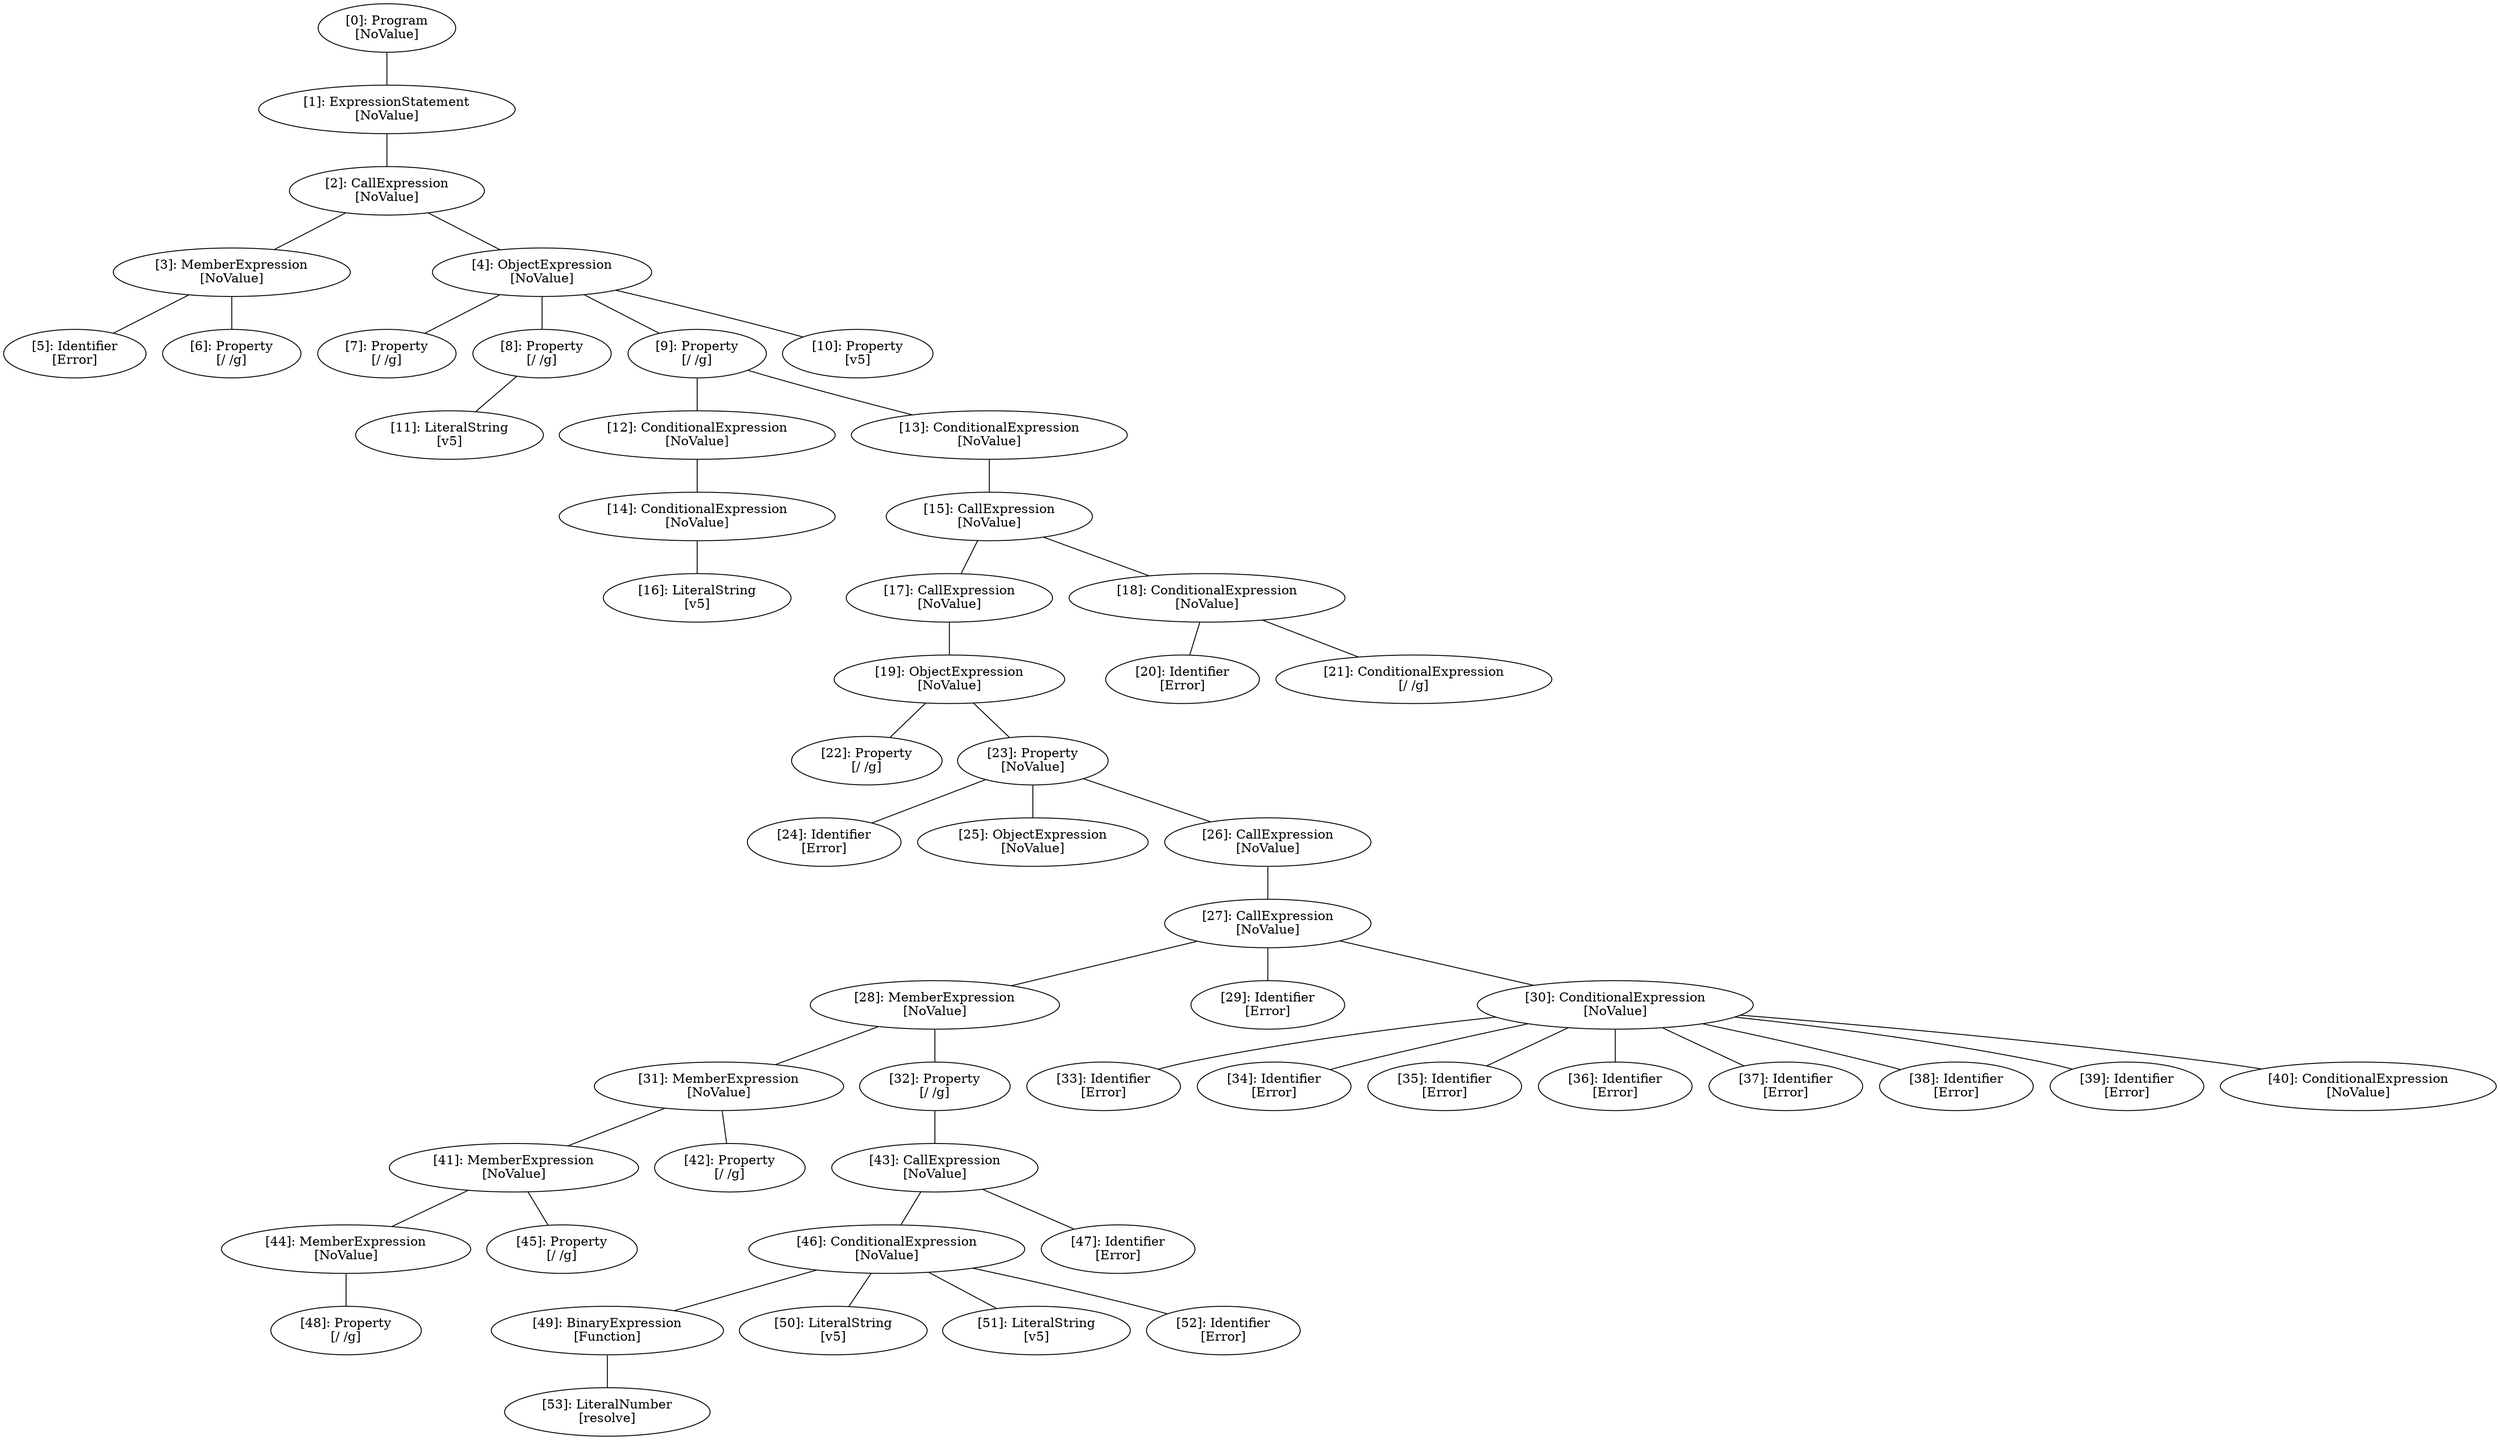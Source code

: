 // Result
graph {
	0 [label="[0]: Program
[NoValue]"]
	1 [label="[1]: ExpressionStatement
[NoValue]"]
	2 [label="[2]: CallExpression
[NoValue]"]
	3 [label="[3]: MemberExpression
[NoValue]"]
	4 [label="[4]: ObjectExpression
[NoValue]"]
	5 [label="[5]: Identifier
[Error]"]
	6 [label="[6]: Property
[/ /g]"]
	7 [label="[7]: Property
[/ /g]"]
	8 [label="[8]: Property
[/ /g]"]
	9 [label="[9]: Property
[/ /g]"]
	10 [label="[10]: Property
[v5]"]
	11 [label="[11]: LiteralString
[v5]"]
	12 [label="[12]: ConditionalExpression
[NoValue]"]
	13 [label="[13]: ConditionalExpression
[NoValue]"]
	14 [label="[14]: ConditionalExpression
[NoValue]"]
	15 [label="[15]: CallExpression
[NoValue]"]
	16 [label="[16]: LiteralString
[v5]"]
	17 [label="[17]: CallExpression
[NoValue]"]
	18 [label="[18]: ConditionalExpression
[NoValue]"]
	19 [label="[19]: ObjectExpression
[NoValue]"]
	20 [label="[20]: Identifier
[Error]"]
	21 [label="[21]: ConditionalExpression
[/ /g]"]
	22 [label="[22]: Property
[/ /g]"]
	23 [label="[23]: Property
[NoValue]"]
	24 [label="[24]: Identifier
[Error]"]
	25 [label="[25]: ObjectExpression
[NoValue]"]
	26 [label="[26]: CallExpression
[NoValue]"]
	27 [label="[27]: CallExpression
[NoValue]"]
	28 [label="[28]: MemberExpression
[NoValue]"]
	29 [label="[29]: Identifier
[Error]"]
	30 [label="[30]: ConditionalExpression
[NoValue]"]
	31 [label="[31]: MemberExpression
[NoValue]"]
	32 [label="[32]: Property
[/ /g]"]
	33 [label="[33]: Identifier
[Error]"]
	34 [label="[34]: Identifier
[Error]"]
	35 [label="[35]: Identifier
[Error]"]
	36 [label="[36]: Identifier
[Error]"]
	37 [label="[37]: Identifier
[Error]"]
	38 [label="[38]: Identifier
[Error]"]
	39 [label="[39]: Identifier
[Error]"]
	40 [label="[40]: ConditionalExpression
[NoValue]"]
	41 [label="[41]: MemberExpression
[NoValue]"]
	42 [label="[42]: Property
[/ /g]"]
	43 [label="[43]: CallExpression
[NoValue]"]
	44 [label="[44]: MemberExpression
[NoValue]"]
	45 [label="[45]: Property
[/ /g]"]
	46 [label="[46]: ConditionalExpression
[NoValue]"]
	47 [label="[47]: Identifier
[Error]"]
	48 [label="[48]: Property
[/ /g]"]
	49 [label="[49]: BinaryExpression
[Function]"]
	50 [label="[50]: LiteralString
[v5]"]
	51 [label="[51]: LiteralString
[v5]"]
	52 [label="[52]: Identifier
[Error]"]
	53 [label="[53]: LiteralNumber
[resolve]"]
	0 -- 1
	1 -- 2
	2 -- 3
	2 -- 4
	3 -- 5
	3 -- 6
	4 -- 7
	4 -- 8
	4 -- 9
	4 -- 10
	8 -- 11
	9 -- 12
	9 -- 13
	12 -- 14
	13 -- 15
	14 -- 16
	15 -- 17
	15 -- 18
	17 -- 19
	18 -- 20
	18 -- 21
	19 -- 22
	19 -- 23
	23 -- 24
	23 -- 25
	23 -- 26
	26 -- 27
	27 -- 28
	27 -- 29
	27 -- 30
	28 -- 31
	28 -- 32
	30 -- 33
	30 -- 34
	30 -- 35
	30 -- 36
	30 -- 37
	30 -- 38
	30 -- 39
	30 -- 40
	31 -- 41
	31 -- 42
	32 -- 43
	41 -- 44
	41 -- 45
	43 -- 46
	43 -- 47
	44 -- 48
	46 -- 49
	46 -- 50
	46 -- 51
	46 -- 52
	49 -- 53
}
